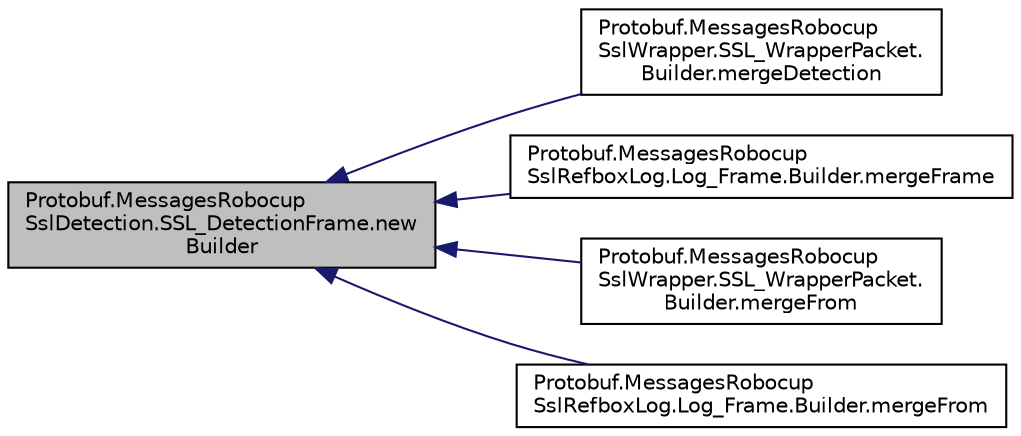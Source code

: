 digraph "Protobuf.MessagesRobocupSslDetection.SSL_DetectionFrame.newBuilder"
{
 // INTERACTIVE_SVG=YES
  edge [fontname="Helvetica",fontsize="10",labelfontname="Helvetica",labelfontsize="10"];
  node [fontname="Helvetica",fontsize="10",shape=record];
  rankdir="LR";
  Node1 [label="Protobuf.MessagesRobocup\lSslDetection.SSL_DetectionFrame.new\lBuilder",height=0.2,width=0.4,color="black", fillcolor="grey75", style="filled", fontcolor="black"];
  Node1 -> Node2 [dir="back",color="midnightblue",fontsize="10",style="solid",fontname="Helvetica"];
  Node2 [label="Protobuf.MessagesRobocup\lSslWrapper.SSL_WrapperPacket.\lBuilder.mergeDetection",height=0.2,width=0.4,color="black", fillcolor="white", style="filled",URL="$dc/d91/class_protobuf_1_1_messages_robocup_ssl_wrapper_1_1_s_s_l___wrapper_packet_1_1_builder.html#a90424dc6f4f415d19a9738e4b829de04"];
  Node1 -> Node3 [dir="back",color="midnightblue",fontsize="10",style="solid",fontname="Helvetica"];
  Node3 [label="Protobuf.MessagesRobocup\lSslRefboxLog.Log_Frame.Builder.mergeFrame",height=0.2,width=0.4,color="black", fillcolor="white", style="filled",URL="$dc/ddb/class_protobuf_1_1_messages_robocup_ssl_refbox_log_1_1_log___frame_1_1_builder.html#a4f811ffcdb8a4c6eb225eb1283ebdf36"];
  Node1 -> Node4 [dir="back",color="midnightblue",fontsize="10",style="solid",fontname="Helvetica"];
  Node4 [label="Protobuf.MessagesRobocup\lSslWrapper.SSL_WrapperPacket.\lBuilder.mergeFrom",height=0.2,width=0.4,color="black", fillcolor="white", style="filled",URL="$dc/d91/class_protobuf_1_1_messages_robocup_ssl_wrapper_1_1_s_s_l___wrapper_packet_1_1_builder.html#a079222c129f0273da8ef0b1ee4812bac"];
  Node1 -> Node5 [dir="back",color="midnightblue",fontsize="10",style="solid",fontname="Helvetica"];
  Node5 [label="Protobuf.MessagesRobocup\lSslRefboxLog.Log_Frame.Builder.mergeFrom",height=0.2,width=0.4,color="black", fillcolor="white", style="filled",URL="$dc/ddb/class_protobuf_1_1_messages_robocup_ssl_refbox_log_1_1_log___frame_1_1_builder.html#a6bd16fc0e32a1e5d039f1d8c0f9ea1ef"];
}
